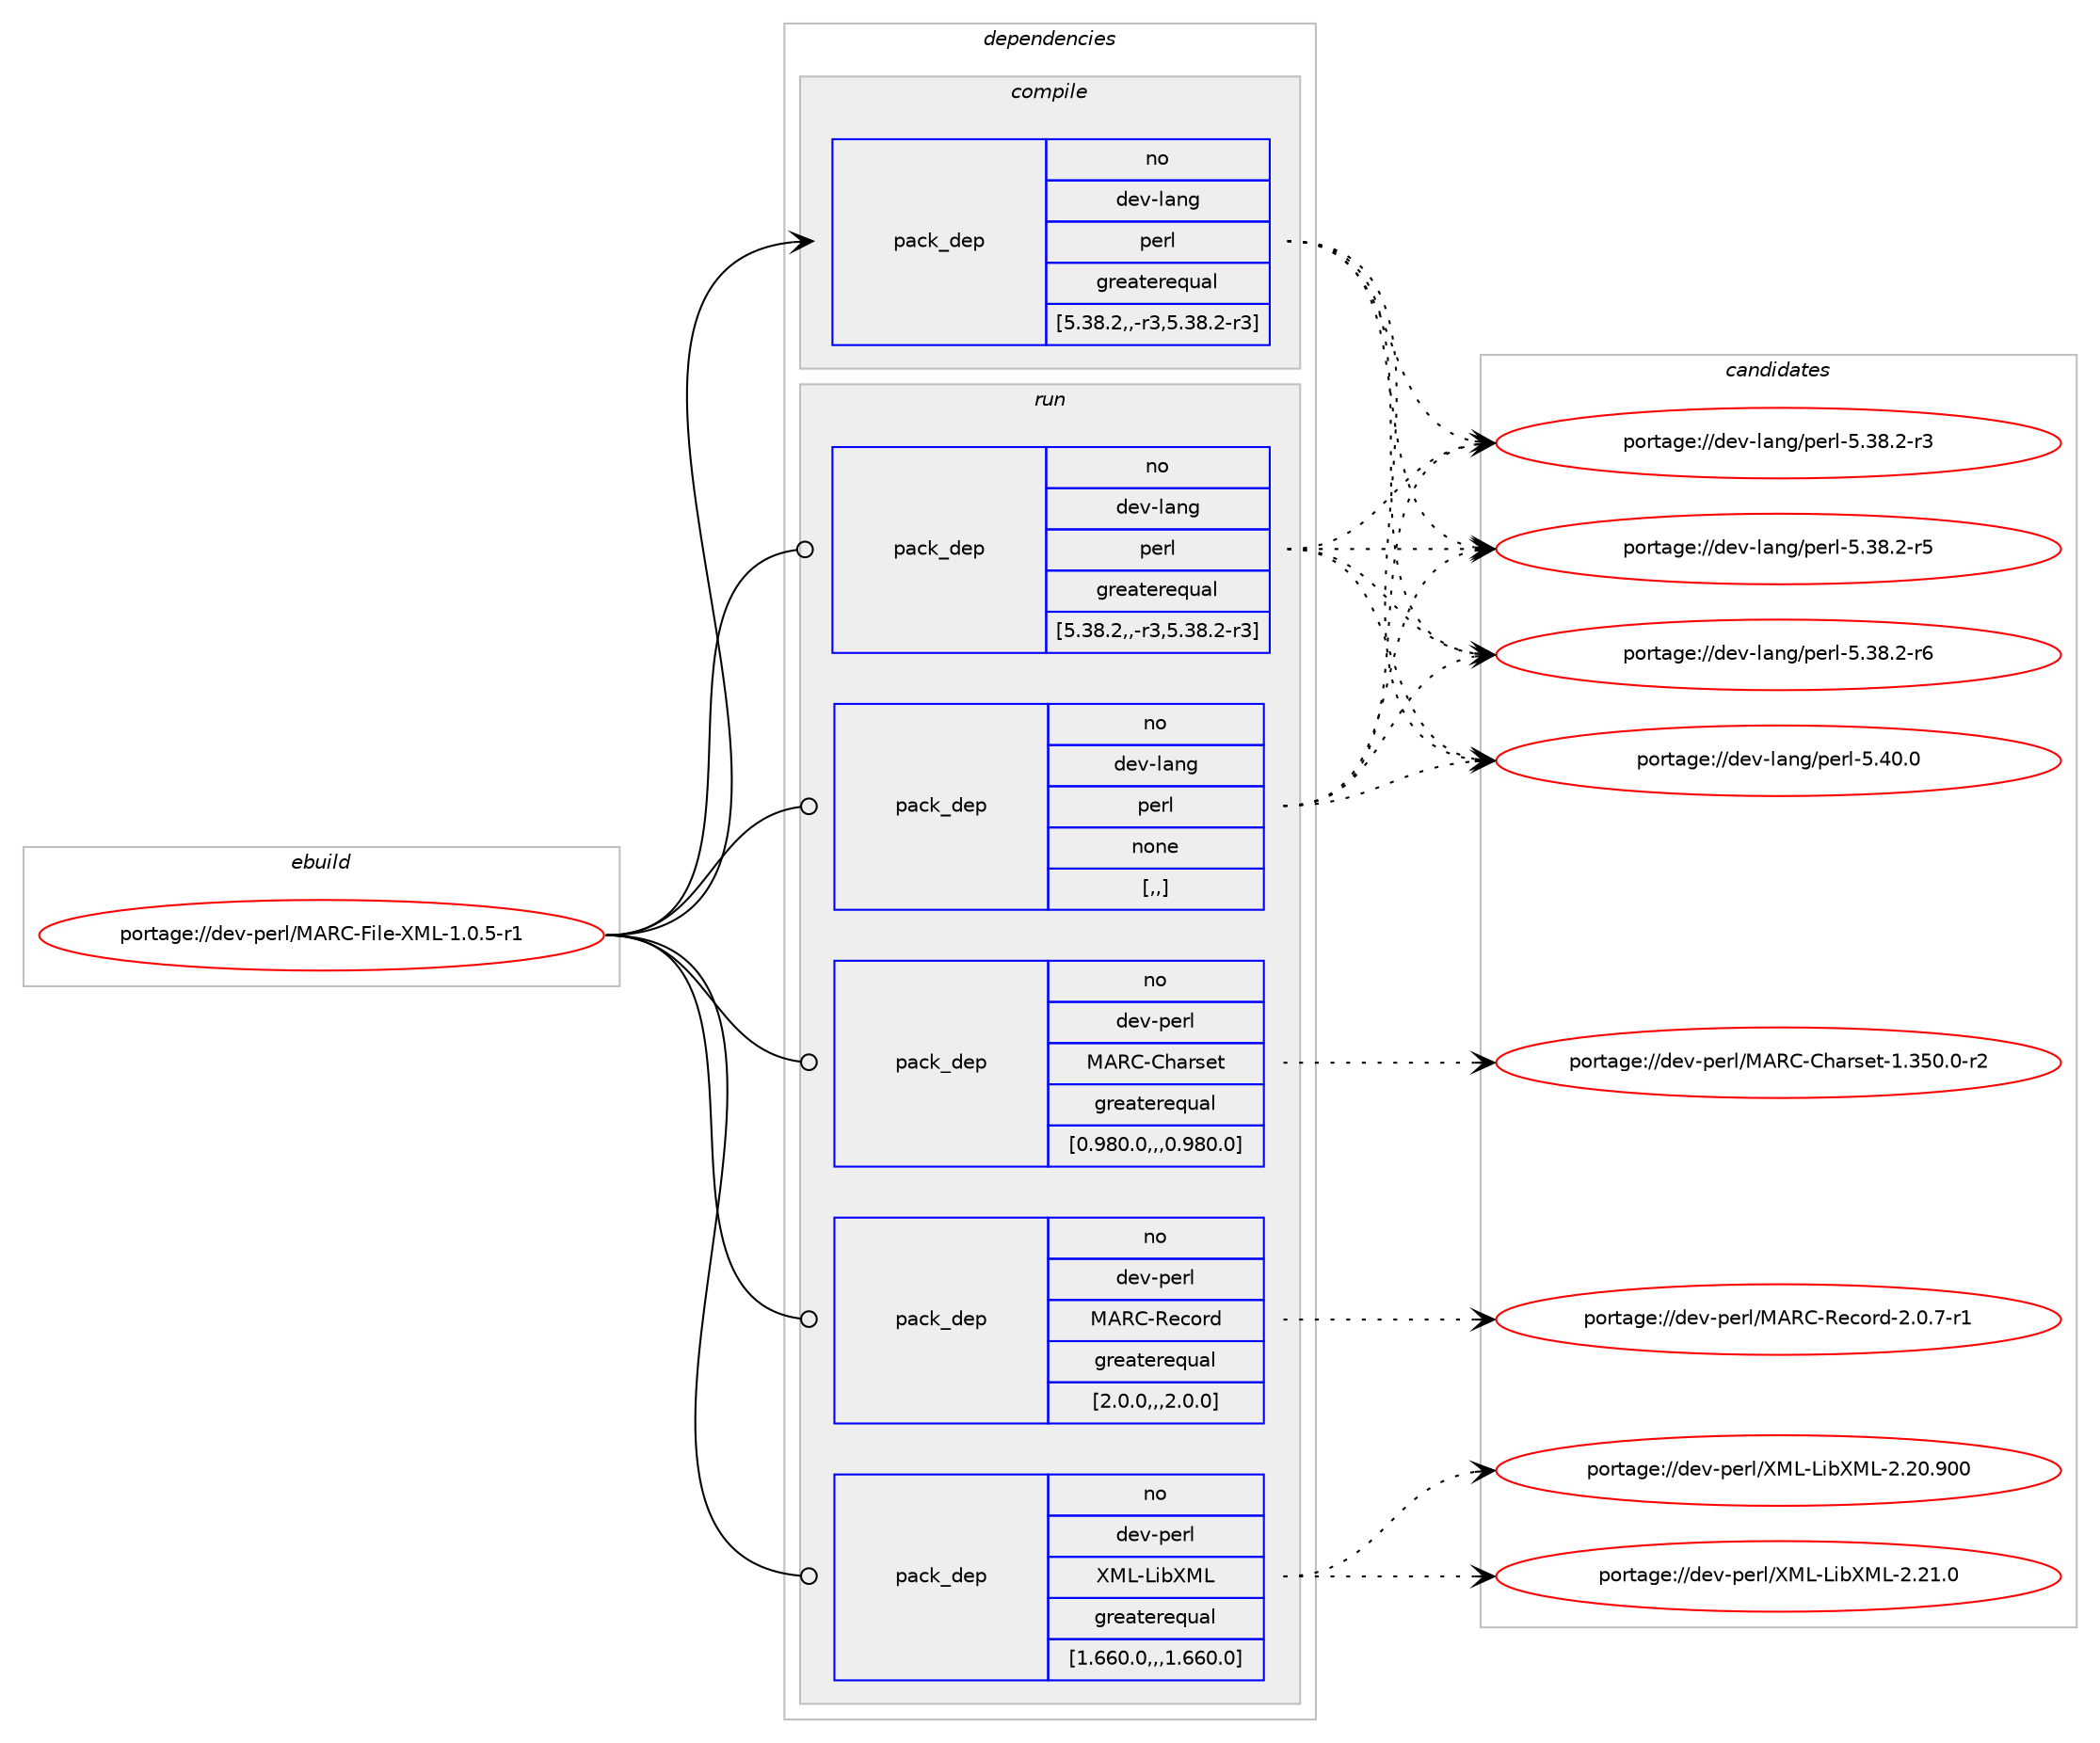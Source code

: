 digraph prolog {

# *************
# Graph options
# *************

newrank=true;
concentrate=true;
compound=true;
graph [rankdir=LR,fontname=Helvetica,fontsize=10,ranksep=1.5];#, ranksep=2.5, nodesep=0.2];
edge  [arrowhead=vee];
node  [fontname=Helvetica,fontsize=10];

# **********
# The ebuild
# **********

subgraph cluster_leftcol {
color=gray;
rank=same;
label=<<i>ebuild</i>>;
id [label="portage://dev-perl/MARC-File-XML-1.0.5-r1", color=red, width=4, href="../dev-perl/MARC-File-XML-1.0.5-r1.svg"];
}

# ****************
# The dependencies
# ****************

subgraph cluster_midcol {
color=gray;
label=<<i>dependencies</i>>;
subgraph cluster_compile {
fillcolor="#eeeeee";
style=filled;
label=<<i>compile</i>>;
subgraph pack98890 {
dependency129093 [label=<<TABLE BORDER="0" CELLBORDER="1" CELLSPACING="0" CELLPADDING="4" WIDTH="220"><TR><TD ROWSPAN="6" CELLPADDING="30">pack_dep</TD></TR><TR><TD WIDTH="110">no</TD></TR><TR><TD>dev-lang</TD></TR><TR><TD>perl</TD></TR><TR><TD>greaterequal</TD></TR><TR><TD>[5.38.2,,-r3,5.38.2-r3]</TD></TR></TABLE>>, shape=none, color=blue];
}
id:e -> dependency129093:w [weight=20,style="solid",arrowhead="vee"];
}
subgraph cluster_compileandrun {
fillcolor="#eeeeee";
style=filled;
label=<<i>compile and run</i>>;
}
subgraph cluster_run {
fillcolor="#eeeeee";
style=filled;
label=<<i>run</i>>;
subgraph pack98891 {
dependency129094 [label=<<TABLE BORDER="0" CELLBORDER="1" CELLSPACING="0" CELLPADDING="4" WIDTH="220"><TR><TD ROWSPAN="6" CELLPADDING="30">pack_dep</TD></TR><TR><TD WIDTH="110">no</TD></TR><TR><TD>dev-lang</TD></TR><TR><TD>perl</TD></TR><TR><TD>greaterequal</TD></TR><TR><TD>[5.38.2,,-r3,5.38.2-r3]</TD></TR></TABLE>>, shape=none, color=blue];
}
id:e -> dependency129094:w [weight=20,style="solid",arrowhead="odot"];
subgraph pack98892 {
dependency129095 [label=<<TABLE BORDER="0" CELLBORDER="1" CELLSPACING="0" CELLPADDING="4" WIDTH="220"><TR><TD ROWSPAN="6" CELLPADDING="30">pack_dep</TD></TR><TR><TD WIDTH="110">no</TD></TR><TR><TD>dev-lang</TD></TR><TR><TD>perl</TD></TR><TR><TD>none</TD></TR><TR><TD>[,,]</TD></TR></TABLE>>, shape=none, color=blue];
}
id:e -> dependency129095:w [weight=20,style="solid",arrowhead="odot"];
subgraph pack98893 {
dependency129096 [label=<<TABLE BORDER="0" CELLBORDER="1" CELLSPACING="0" CELLPADDING="4" WIDTH="220"><TR><TD ROWSPAN="6" CELLPADDING="30">pack_dep</TD></TR><TR><TD WIDTH="110">no</TD></TR><TR><TD>dev-perl</TD></TR><TR><TD>MARC-Charset</TD></TR><TR><TD>greaterequal</TD></TR><TR><TD>[0.980.0,,,0.980.0]</TD></TR></TABLE>>, shape=none, color=blue];
}
id:e -> dependency129096:w [weight=20,style="solid",arrowhead="odot"];
subgraph pack98894 {
dependency129097 [label=<<TABLE BORDER="0" CELLBORDER="1" CELLSPACING="0" CELLPADDING="4" WIDTH="220"><TR><TD ROWSPAN="6" CELLPADDING="30">pack_dep</TD></TR><TR><TD WIDTH="110">no</TD></TR><TR><TD>dev-perl</TD></TR><TR><TD>MARC-Record</TD></TR><TR><TD>greaterequal</TD></TR><TR><TD>[2.0.0,,,2.0.0]</TD></TR></TABLE>>, shape=none, color=blue];
}
id:e -> dependency129097:w [weight=20,style="solid",arrowhead="odot"];
subgraph pack98895 {
dependency129098 [label=<<TABLE BORDER="0" CELLBORDER="1" CELLSPACING="0" CELLPADDING="4" WIDTH="220"><TR><TD ROWSPAN="6" CELLPADDING="30">pack_dep</TD></TR><TR><TD WIDTH="110">no</TD></TR><TR><TD>dev-perl</TD></TR><TR><TD>XML-LibXML</TD></TR><TR><TD>greaterequal</TD></TR><TR><TD>[1.660.0,,,1.660.0]</TD></TR></TABLE>>, shape=none, color=blue];
}
id:e -> dependency129098:w [weight=20,style="solid",arrowhead="odot"];
}
}

# **************
# The candidates
# **************

subgraph cluster_choices {
rank=same;
color=gray;
label=<<i>candidates</i>>;

subgraph choice98890 {
color=black;
nodesep=1;
choice100101118451089711010347112101114108455346515646504511451 [label="portage://dev-lang/perl-5.38.2-r3", color=red, width=4,href="../dev-lang/perl-5.38.2-r3.svg"];
choice100101118451089711010347112101114108455346515646504511453 [label="portage://dev-lang/perl-5.38.2-r5", color=red, width=4,href="../dev-lang/perl-5.38.2-r5.svg"];
choice100101118451089711010347112101114108455346515646504511454 [label="portage://dev-lang/perl-5.38.2-r6", color=red, width=4,href="../dev-lang/perl-5.38.2-r6.svg"];
choice10010111845108971101034711210111410845534652484648 [label="portage://dev-lang/perl-5.40.0", color=red, width=4,href="../dev-lang/perl-5.40.0.svg"];
dependency129093:e -> choice100101118451089711010347112101114108455346515646504511451:w [style=dotted,weight="100"];
dependency129093:e -> choice100101118451089711010347112101114108455346515646504511453:w [style=dotted,weight="100"];
dependency129093:e -> choice100101118451089711010347112101114108455346515646504511454:w [style=dotted,weight="100"];
dependency129093:e -> choice10010111845108971101034711210111410845534652484648:w [style=dotted,weight="100"];
}
subgraph choice98891 {
color=black;
nodesep=1;
choice100101118451089711010347112101114108455346515646504511451 [label="portage://dev-lang/perl-5.38.2-r3", color=red, width=4,href="../dev-lang/perl-5.38.2-r3.svg"];
choice100101118451089711010347112101114108455346515646504511453 [label="portage://dev-lang/perl-5.38.2-r5", color=red, width=4,href="../dev-lang/perl-5.38.2-r5.svg"];
choice100101118451089711010347112101114108455346515646504511454 [label="portage://dev-lang/perl-5.38.2-r6", color=red, width=4,href="../dev-lang/perl-5.38.2-r6.svg"];
choice10010111845108971101034711210111410845534652484648 [label="portage://dev-lang/perl-5.40.0", color=red, width=4,href="../dev-lang/perl-5.40.0.svg"];
dependency129094:e -> choice100101118451089711010347112101114108455346515646504511451:w [style=dotted,weight="100"];
dependency129094:e -> choice100101118451089711010347112101114108455346515646504511453:w [style=dotted,weight="100"];
dependency129094:e -> choice100101118451089711010347112101114108455346515646504511454:w [style=dotted,weight="100"];
dependency129094:e -> choice10010111845108971101034711210111410845534652484648:w [style=dotted,weight="100"];
}
subgraph choice98892 {
color=black;
nodesep=1;
choice100101118451089711010347112101114108455346515646504511451 [label="portage://dev-lang/perl-5.38.2-r3", color=red, width=4,href="../dev-lang/perl-5.38.2-r3.svg"];
choice100101118451089711010347112101114108455346515646504511453 [label="portage://dev-lang/perl-5.38.2-r5", color=red, width=4,href="../dev-lang/perl-5.38.2-r5.svg"];
choice100101118451089711010347112101114108455346515646504511454 [label="portage://dev-lang/perl-5.38.2-r6", color=red, width=4,href="../dev-lang/perl-5.38.2-r6.svg"];
choice10010111845108971101034711210111410845534652484648 [label="portage://dev-lang/perl-5.40.0", color=red, width=4,href="../dev-lang/perl-5.40.0.svg"];
dependency129095:e -> choice100101118451089711010347112101114108455346515646504511451:w [style=dotted,weight="100"];
dependency129095:e -> choice100101118451089711010347112101114108455346515646504511453:w [style=dotted,weight="100"];
dependency129095:e -> choice100101118451089711010347112101114108455346515646504511454:w [style=dotted,weight="100"];
dependency129095:e -> choice10010111845108971101034711210111410845534652484648:w [style=dotted,weight="100"];
}
subgraph choice98893 {
color=black;
nodesep=1;
choice10010111845112101114108477765826745671049711411510111645494651534846484511450 [label="portage://dev-perl/MARC-Charset-1.350.0-r2", color=red, width=4,href="../dev-perl/MARC-Charset-1.350.0-r2.svg"];
dependency129096:e -> choice10010111845112101114108477765826745671049711411510111645494651534846484511450:w [style=dotted,weight="100"];
}
subgraph choice98894 {
color=black;
nodesep=1;
choice1001011184511210111410847776582674582101991111141004550464846554511449 [label="portage://dev-perl/MARC-Record-2.0.7-r1", color=red, width=4,href="../dev-perl/MARC-Record-2.0.7-r1.svg"];
dependency129097:e -> choice1001011184511210111410847776582674582101991111141004550464846554511449:w [style=dotted,weight="100"];
}
subgraph choice98895 {
color=black;
nodesep=1;
choice1001011184511210111410847887776457610598887776455046504846574848 [label="portage://dev-perl/XML-LibXML-2.20.900", color=red, width=4,href="../dev-perl/XML-LibXML-2.20.900.svg"];
choice100101118451121011141084788777645761059888777645504650494648 [label="portage://dev-perl/XML-LibXML-2.21.0", color=red, width=4,href="../dev-perl/XML-LibXML-2.21.0.svg"];
dependency129098:e -> choice1001011184511210111410847887776457610598887776455046504846574848:w [style=dotted,weight="100"];
dependency129098:e -> choice100101118451121011141084788777645761059888777645504650494648:w [style=dotted,weight="100"];
}
}

}
